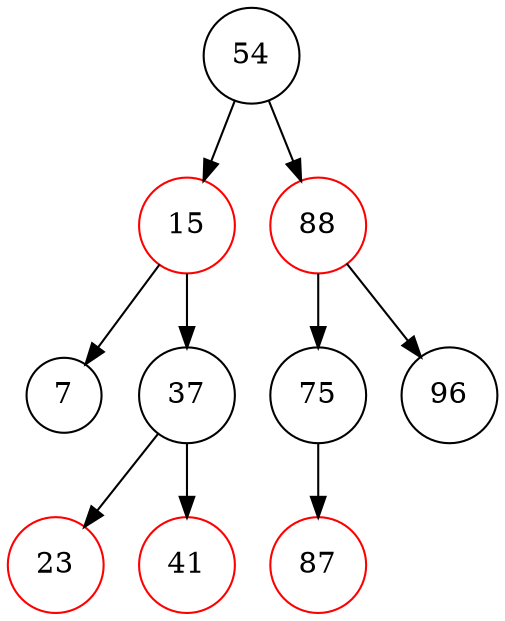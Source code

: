 digraph RBTree {
    node [shape=circle];
    "54" [color=black];
    "54" -> "15";
    "15" [color=red];
    "15" -> "7";
    "7" [color=black];
    "15" -> "37";
    "37" [color=black];
    "37" -> "23";
    "23" [color=red];
    "37" -> "41";
    "41" [color=red];
    "54" -> "88";
    "88" [color=red];
    "88" -> "75";
    "75" [color=black];
    "75" -> "87";
    "87" [color=red];
    "88" -> "96";
    "96" [color=black];
}

